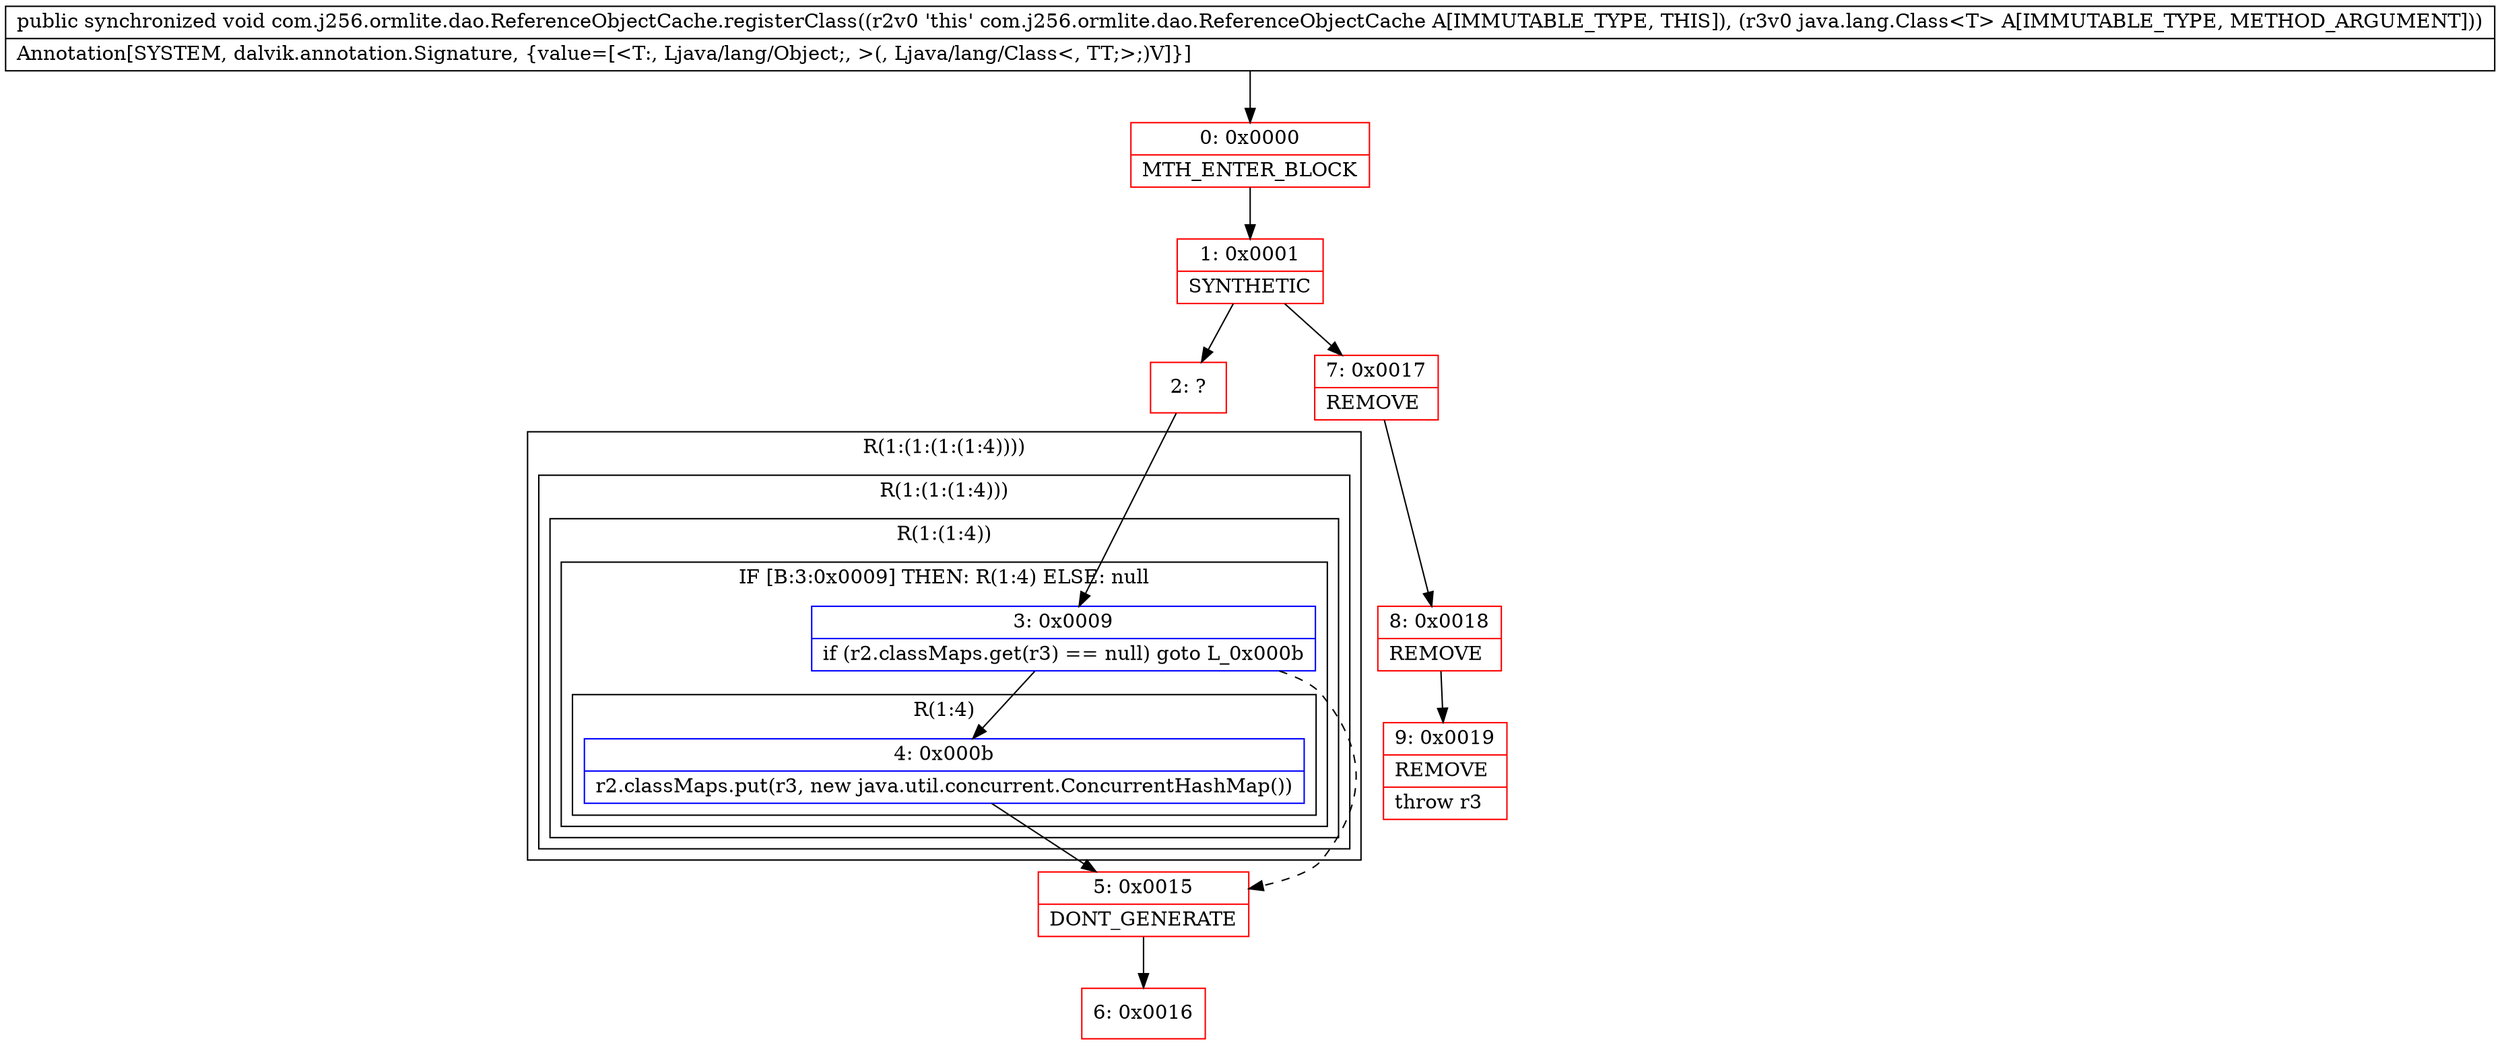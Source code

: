 digraph "CFG forcom.j256.ormlite.dao.ReferenceObjectCache.registerClass(Ljava\/lang\/Class;)V" {
subgraph cluster_Region_1098841261 {
label = "R(1:(1:(1:(1:4))))";
node [shape=record,color=blue];
subgraph cluster_Region_1897999864 {
label = "R(1:(1:(1:4)))";
node [shape=record,color=blue];
subgraph cluster_Region_936240613 {
label = "R(1:(1:4))";
node [shape=record,color=blue];
subgraph cluster_IfRegion_1920895337 {
label = "IF [B:3:0x0009] THEN: R(1:4) ELSE: null";
node [shape=record,color=blue];
Node_3 [shape=record,label="{3\:\ 0x0009|if (r2.classMaps.get(r3) == null) goto L_0x000b\l}"];
subgraph cluster_Region_1146325023 {
label = "R(1:4)";
node [shape=record,color=blue];
Node_4 [shape=record,label="{4\:\ 0x000b|r2.classMaps.put(r3, new java.util.concurrent.ConcurrentHashMap())\l}"];
}
}
}
}
}
Node_0 [shape=record,color=red,label="{0\:\ 0x0000|MTH_ENTER_BLOCK\l}"];
Node_1 [shape=record,color=red,label="{1\:\ 0x0001|SYNTHETIC\l}"];
Node_2 [shape=record,color=red,label="{2\:\ ?}"];
Node_5 [shape=record,color=red,label="{5\:\ 0x0015|DONT_GENERATE\l}"];
Node_6 [shape=record,color=red,label="{6\:\ 0x0016}"];
Node_7 [shape=record,color=red,label="{7\:\ 0x0017|REMOVE\l}"];
Node_8 [shape=record,color=red,label="{8\:\ 0x0018|REMOVE\l}"];
Node_9 [shape=record,color=red,label="{9\:\ 0x0019|REMOVE\l|throw r3\l}"];
MethodNode[shape=record,label="{public synchronized void com.j256.ormlite.dao.ReferenceObjectCache.registerClass((r2v0 'this' com.j256.ormlite.dao.ReferenceObjectCache A[IMMUTABLE_TYPE, THIS]), (r3v0 java.lang.Class\<T\> A[IMMUTABLE_TYPE, METHOD_ARGUMENT]))  | Annotation[SYSTEM, dalvik.annotation.Signature, \{value=[\<T:, Ljava\/lang\/Object;, \>(, Ljava\/lang\/Class\<, TT;\>;)V]\}]\l}"];
MethodNode -> Node_0;
Node_3 -> Node_4;
Node_3 -> Node_5[style=dashed];
Node_4 -> Node_5;
Node_0 -> Node_1;
Node_1 -> Node_2;
Node_1 -> Node_7;
Node_2 -> Node_3;
Node_5 -> Node_6;
Node_7 -> Node_8;
Node_8 -> Node_9;
}

